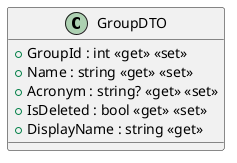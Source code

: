 @startuml
class GroupDTO {
    + GroupId : int <<get>> <<set>>
    + Name : string <<get>> <<set>>
    + Acronym : string? <<get>> <<set>>
    + IsDeleted : bool <<get>> <<set>>
    + DisplayName : string <<get>>
}
@enduml
